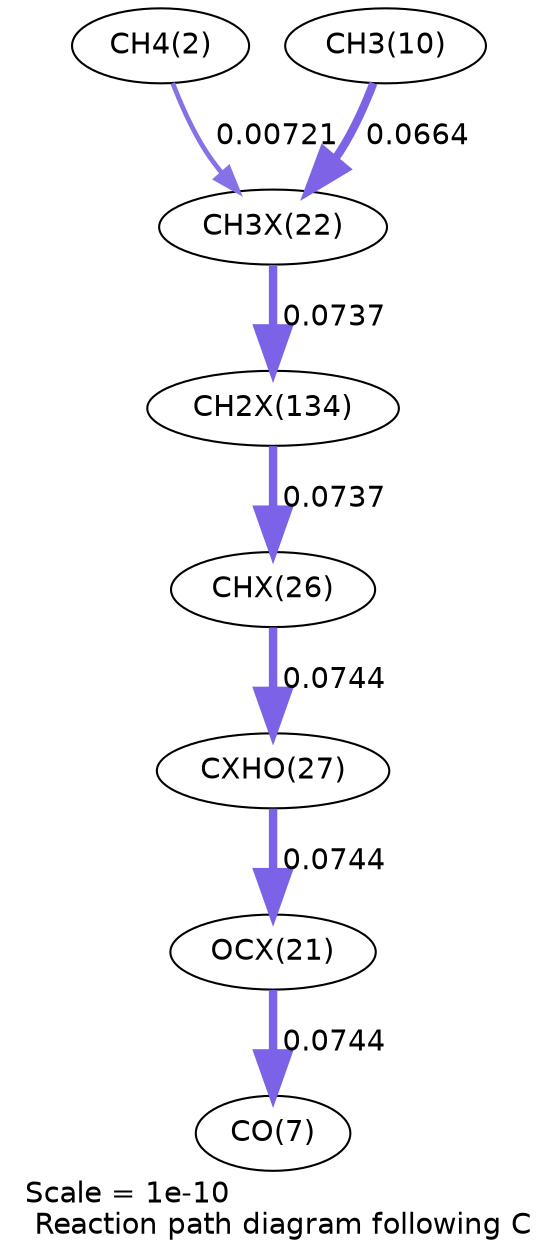 digraph reaction_paths {
center=1;
s4 -> s35[fontname="Helvetica", penwidth=2.28, arrowsize=1.14, color="0.7, 0.507, 0.9"
, label=" 0.00721"];
s12 -> s35[fontname="Helvetica", penwidth=3.95, arrowsize=1.98, color="0.7, 0.566, 0.9"
, label=" 0.0664"];
s35 -> s48[fontname="Helvetica", penwidth=4.03, arrowsize=2.02, color="0.7, 0.574, 0.9"
, label=" 0.0737"];
s48 -> s38[fontname="Helvetica", penwidth=4.03, arrowsize=2.02, color="0.7, 0.574, 0.9"
, label=" 0.0737"];
s38 -> s39[fontname="Helvetica", penwidth=4.04, arrowsize=2.02, color="0.7, 0.574, 0.9"
, label=" 0.0744"];
s39 -> s34[fontname="Helvetica", penwidth=4.04, arrowsize=2.02, color="0.7, 0.574, 0.9"
, label=" 0.0744"];
s34 -> s9[fontname="Helvetica", penwidth=4.04, arrowsize=2.02, color="0.7, 0.574, 0.9"
, label=" 0.0744"];
s4 [ fontname="Helvetica", label="CH4(2)"];
s9 [ fontname="Helvetica", label="CO(7)"];
s12 [ fontname="Helvetica", label="CH3(10)"];
s34 [ fontname="Helvetica", label="OCX(21)"];
s35 [ fontname="Helvetica", label="CH3X(22)"];
s38 [ fontname="Helvetica", label="CHX(26)"];
s39 [ fontname="Helvetica", label="CXHO(27)"];
s48 [ fontname="Helvetica", label="CH2X(134)"];
 label = "Scale = 1e-10\l Reaction path diagram following C";
 fontname = "Helvetica";
}
